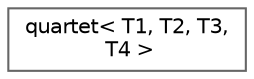 digraph "Graphical Class Hierarchy"
{
 // LATEX_PDF_SIZE
  bgcolor="transparent";
  edge [fontname=Helvetica,fontsize=10,labelfontname=Helvetica,labelfontsize=10];
  node [fontname=Helvetica,fontsize=10,shape=box,height=0.2,width=0.4];
  rankdir="LR";
  Node0 [id="Node000000",label="quartet\< T1, T2, T3,\l T4 \>",height=0.2,width=0.4,color="grey40", fillcolor="white", style="filled",URL="$classquartet.html",tooltip=" "];
}
